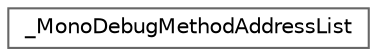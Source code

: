 digraph "Graphical Class Hierarchy"
{
 // LATEX_PDF_SIZE
  bgcolor="transparent";
  edge [fontname=Helvetica,fontsize=10,labelfontname=Helvetica,labelfontsize=10];
  node [fontname=Helvetica,fontsize=10,shape=box,height=0.2,width=0.4];
  rankdir="LR";
  Node0 [label="_MonoDebugMethodAddressList",height=0.2,width=0.4,color="grey40", fillcolor="white", style="filled",URL="$struct___mono_debug_method_address_list.html",tooltip=" "];
}
